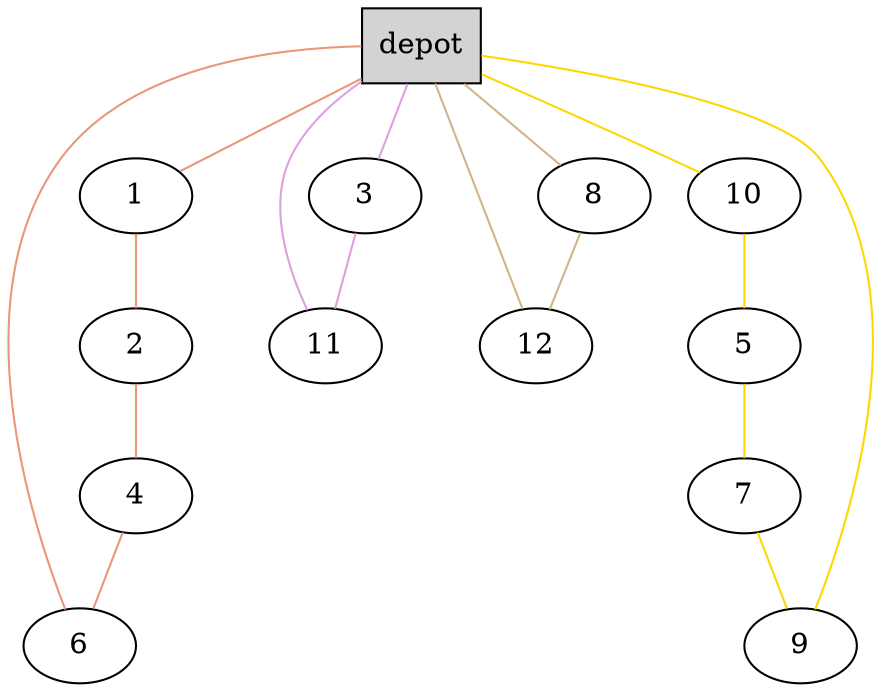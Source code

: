 graph G {
  -1[shape = box, label = "depot", style = filled ];
  1[shape = ellipse];
  "-1"--"1"[color = darksalmon];
  2[shape = ellipse];
  "1"--"2"[color = darksalmon];
  4[shape = ellipse];
  "2"--"4"[color = darksalmon];
  6[shape = ellipse];
  "4"--"6"[color = darksalmon];
  "6"--"-1"[color = darksalmon];
  10[shape = ellipse];
  "-1"--"10"[color = gold];
  5[shape = ellipse];
  "10"--"5"[color = gold];
  7[shape = ellipse];
  "5"--"7"[color = gold];
  9[shape = ellipse];
  "7"--"9"[color = gold];
  "9"--"-1"[color = gold];
  3[shape = ellipse];
  "-1"--"3"[color = plum];
  11[shape = ellipse];
  "3"--"11"[color = plum];
  "11"--"-1"[color = plum];
  8[shape = ellipse];
  "-1"--"8"[color = tan];
  12[shape = ellipse];
  "8"--"12"[color = tan];
  "12"--"-1"[color = tan];
}
